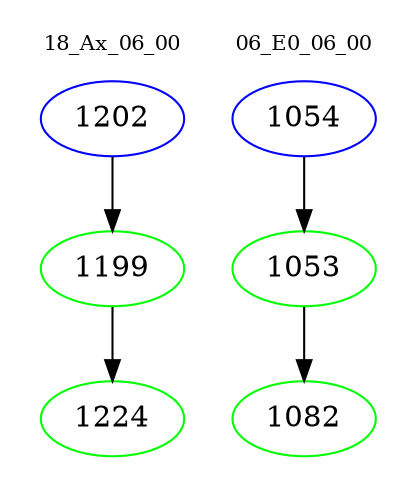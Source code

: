 digraph{
subgraph cluster_0 {
color = white
label = "18_Ax_06_00";
fontsize=10;
T0_1202 [label="1202", color="blue"]
T0_1202 -> T0_1199 [color="black"]
T0_1199 [label="1199", color="green"]
T0_1199 -> T0_1224 [color="black"]
T0_1224 [label="1224", color="green"]
}
subgraph cluster_1 {
color = white
label = "06_E0_06_00";
fontsize=10;
T1_1054 [label="1054", color="blue"]
T1_1054 -> T1_1053 [color="black"]
T1_1053 [label="1053", color="green"]
T1_1053 -> T1_1082 [color="black"]
T1_1082 [label="1082", color="green"]
}
}
